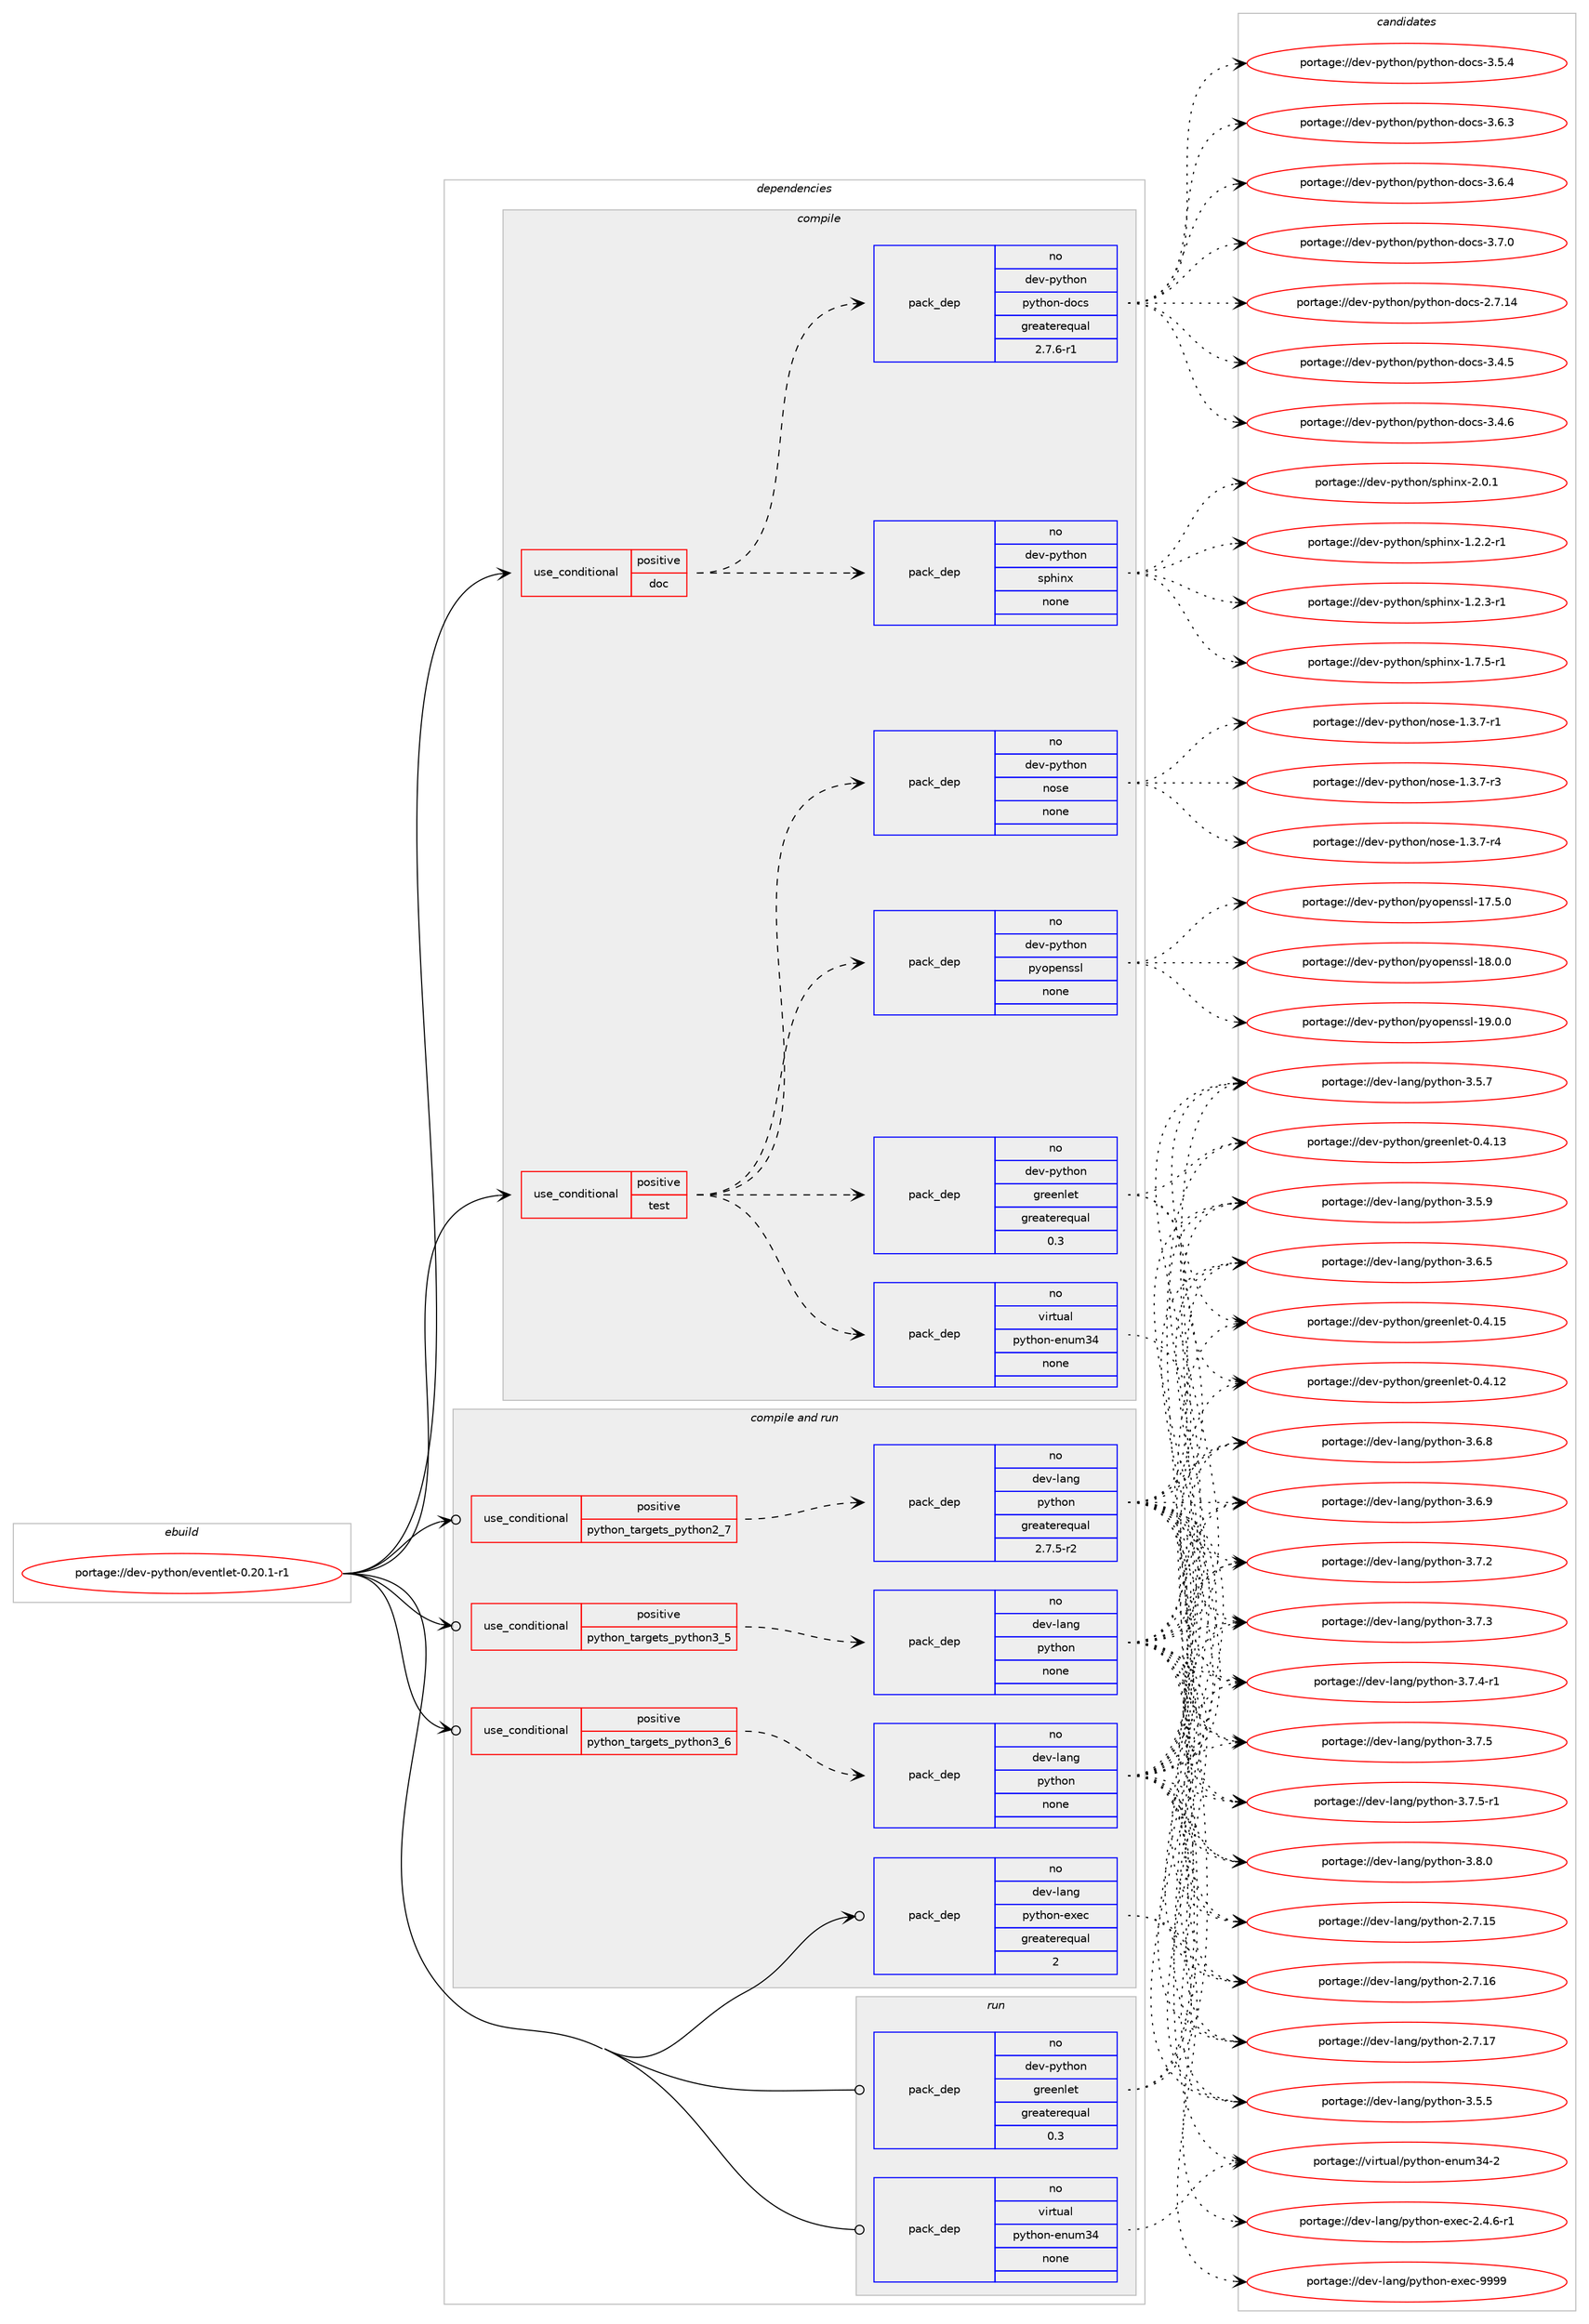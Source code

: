 digraph prolog {

# *************
# Graph options
# *************

newrank=true;
concentrate=true;
compound=true;
graph [rankdir=LR,fontname=Helvetica,fontsize=10,ranksep=1.5];#, ranksep=2.5, nodesep=0.2];
edge  [arrowhead=vee];
node  [fontname=Helvetica,fontsize=10];

# **********
# The ebuild
# **********

subgraph cluster_leftcol {
color=gray;
rank=same;
label=<<i>ebuild</i>>;
id [label="portage://dev-python/eventlet-0.20.1-r1", color=red, width=4, href="../dev-python/eventlet-0.20.1-r1.svg"];
}

# ****************
# The dependencies
# ****************

subgraph cluster_midcol {
color=gray;
label=<<i>dependencies</i>>;
subgraph cluster_compile {
fillcolor="#eeeeee";
style=filled;
label=<<i>compile</i>>;
subgraph cond28286 {
dependency138334 [label=<<TABLE BORDER="0" CELLBORDER="1" CELLSPACING="0" CELLPADDING="4"><TR><TD ROWSPAN="3" CELLPADDING="10">use_conditional</TD></TR><TR><TD>positive</TD></TR><TR><TD>doc</TD></TR></TABLE>>, shape=none, color=red];
subgraph pack106732 {
dependency138335 [label=<<TABLE BORDER="0" CELLBORDER="1" CELLSPACING="0" CELLPADDING="4" WIDTH="220"><TR><TD ROWSPAN="6" CELLPADDING="30">pack_dep</TD></TR><TR><TD WIDTH="110">no</TD></TR><TR><TD>dev-python</TD></TR><TR><TD>sphinx</TD></TR><TR><TD>none</TD></TR><TR><TD></TD></TR></TABLE>>, shape=none, color=blue];
}
dependency138334:e -> dependency138335:w [weight=20,style="dashed",arrowhead="vee"];
subgraph pack106733 {
dependency138336 [label=<<TABLE BORDER="0" CELLBORDER="1" CELLSPACING="0" CELLPADDING="4" WIDTH="220"><TR><TD ROWSPAN="6" CELLPADDING="30">pack_dep</TD></TR><TR><TD WIDTH="110">no</TD></TR><TR><TD>dev-python</TD></TR><TR><TD>python-docs</TD></TR><TR><TD>greaterequal</TD></TR><TR><TD>2.7.6-r1</TD></TR></TABLE>>, shape=none, color=blue];
}
dependency138334:e -> dependency138336:w [weight=20,style="dashed",arrowhead="vee"];
}
id:e -> dependency138334:w [weight=20,style="solid",arrowhead="vee"];
subgraph cond28287 {
dependency138337 [label=<<TABLE BORDER="0" CELLBORDER="1" CELLSPACING="0" CELLPADDING="4"><TR><TD ROWSPAN="3" CELLPADDING="10">use_conditional</TD></TR><TR><TD>positive</TD></TR><TR><TD>test</TD></TR></TABLE>>, shape=none, color=red];
subgraph pack106734 {
dependency138338 [label=<<TABLE BORDER="0" CELLBORDER="1" CELLSPACING="0" CELLPADDING="4" WIDTH="220"><TR><TD ROWSPAN="6" CELLPADDING="30">pack_dep</TD></TR><TR><TD WIDTH="110">no</TD></TR><TR><TD>dev-python</TD></TR><TR><TD>greenlet</TD></TR><TR><TD>greaterequal</TD></TR><TR><TD>0.3</TD></TR></TABLE>>, shape=none, color=blue];
}
dependency138337:e -> dependency138338:w [weight=20,style="dashed",arrowhead="vee"];
subgraph pack106735 {
dependency138339 [label=<<TABLE BORDER="0" CELLBORDER="1" CELLSPACING="0" CELLPADDING="4" WIDTH="220"><TR><TD ROWSPAN="6" CELLPADDING="30">pack_dep</TD></TR><TR><TD WIDTH="110">no</TD></TR><TR><TD>virtual</TD></TR><TR><TD>python-enum34</TD></TR><TR><TD>none</TD></TR><TR><TD></TD></TR></TABLE>>, shape=none, color=blue];
}
dependency138337:e -> dependency138339:w [weight=20,style="dashed",arrowhead="vee"];
subgraph pack106736 {
dependency138340 [label=<<TABLE BORDER="0" CELLBORDER="1" CELLSPACING="0" CELLPADDING="4" WIDTH="220"><TR><TD ROWSPAN="6" CELLPADDING="30">pack_dep</TD></TR><TR><TD WIDTH="110">no</TD></TR><TR><TD>dev-python</TD></TR><TR><TD>pyopenssl</TD></TR><TR><TD>none</TD></TR><TR><TD></TD></TR></TABLE>>, shape=none, color=blue];
}
dependency138337:e -> dependency138340:w [weight=20,style="dashed",arrowhead="vee"];
subgraph pack106737 {
dependency138341 [label=<<TABLE BORDER="0" CELLBORDER="1" CELLSPACING="0" CELLPADDING="4" WIDTH="220"><TR><TD ROWSPAN="6" CELLPADDING="30">pack_dep</TD></TR><TR><TD WIDTH="110">no</TD></TR><TR><TD>dev-python</TD></TR><TR><TD>nose</TD></TR><TR><TD>none</TD></TR><TR><TD></TD></TR></TABLE>>, shape=none, color=blue];
}
dependency138337:e -> dependency138341:w [weight=20,style="dashed",arrowhead="vee"];
}
id:e -> dependency138337:w [weight=20,style="solid",arrowhead="vee"];
}
subgraph cluster_compileandrun {
fillcolor="#eeeeee";
style=filled;
label=<<i>compile and run</i>>;
subgraph cond28288 {
dependency138342 [label=<<TABLE BORDER="0" CELLBORDER="1" CELLSPACING="0" CELLPADDING="4"><TR><TD ROWSPAN="3" CELLPADDING="10">use_conditional</TD></TR><TR><TD>positive</TD></TR><TR><TD>python_targets_python2_7</TD></TR></TABLE>>, shape=none, color=red];
subgraph pack106738 {
dependency138343 [label=<<TABLE BORDER="0" CELLBORDER="1" CELLSPACING="0" CELLPADDING="4" WIDTH="220"><TR><TD ROWSPAN="6" CELLPADDING="30">pack_dep</TD></TR><TR><TD WIDTH="110">no</TD></TR><TR><TD>dev-lang</TD></TR><TR><TD>python</TD></TR><TR><TD>greaterequal</TD></TR><TR><TD>2.7.5-r2</TD></TR></TABLE>>, shape=none, color=blue];
}
dependency138342:e -> dependency138343:w [weight=20,style="dashed",arrowhead="vee"];
}
id:e -> dependency138342:w [weight=20,style="solid",arrowhead="odotvee"];
subgraph cond28289 {
dependency138344 [label=<<TABLE BORDER="0" CELLBORDER="1" CELLSPACING="0" CELLPADDING="4"><TR><TD ROWSPAN="3" CELLPADDING="10">use_conditional</TD></TR><TR><TD>positive</TD></TR><TR><TD>python_targets_python3_5</TD></TR></TABLE>>, shape=none, color=red];
subgraph pack106739 {
dependency138345 [label=<<TABLE BORDER="0" CELLBORDER="1" CELLSPACING="0" CELLPADDING="4" WIDTH="220"><TR><TD ROWSPAN="6" CELLPADDING="30">pack_dep</TD></TR><TR><TD WIDTH="110">no</TD></TR><TR><TD>dev-lang</TD></TR><TR><TD>python</TD></TR><TR><TD>none</TD></TR><TR><TD></TD></TR></TABLE>>, shape=none, color=blue];
}
dependency138344:e -> dependency138345:w [weight=20,style="dashed",arrowhead="vee"];
}
id:e -> dependency138344:w [weight=20,style="solid",arrowhead="odotvee"];
subgraph cond28290 {
dependency138346 [label=<<TABLE BORDER="0" CELLBORDER="1" CELLSPACING="0" CELLPADDING="4"><TR><TD ROWSPAN="3" CELLPADDING="10">use_conditional</TD></TR><TR><TD>positive</TD></TR><TR><TD>python_targets_python3_6</TD></TR></TABLE>>, shape=none, color=red];
subgraph pack106740 {
dependency138347 [label=<<TABLE BORDER="0" CELLBORDER="1" CELLSPACING="0" CELLPADDING="4" WIDTH="220"><TR><TD ROWSPAN="6" CELLPADDING="30">pack_dep</TD></TR><TR><TD WIDTH="110">no</TD></TR><TR><TD>dev-lang</TD></TR><TR><TD>python</TD></TR><TR><TD>none</TD></TR><TR><TD></TD></TR></TABLE>>, shape=none, color=blue];
}
dependency138346:e -> dependency138347:w [weight=20,style="dashed",arrowhead="vee"];
}
id:e -> dependency138346:w [weight=20,style="solid",arrowhead="odotvee"];
subgraph pack106741 {
dependency138348 [label=<<TABLE BORDER="0" CELLBORDER="1" CELLSPACING="0" CELLPADDING="4" WIDTH="220"><TR><TD ROWSPAN="6" CELLPADDING="30">pack_dep</TD></TR><TR><TD WIDTH="110">no</TD></TR><TR><TD>dev-lang</TD></TR><TR><TD>python-exec</TD></TR><TR><TD>greaterequal</TD></TR><TR><TD>2</TD></TR></TABLE>>, shape=none, color=blue];
}
id:e -> dependency138348:w [weight=20,style="solid",arrowhead="odotvee"];
}
subgraph cluster_run {
fillcolor="#eeeeee";
style=filled;
label=<<i>run</i>>;
subgraph pack106742 {
dependency138349 [label=<<TABLE BORDER="0" CELLBORDER="1" CELLSPACING="0" CELLPADDING="4" WIDTH="220"><TR><TD ROWSPAN="6" CELLPADDING="30">pack_dep</TD></TR><TR><TD WIDTH="110">no</TD></TR><TR><TD>dev-python</TD></TR><TR><TD>greenlet</TD></TR><TR><TD>greaterequal</TD></TR><TR><TD>0.3</TD></TR></TABLE>>, shape=none, color=blue];
}
id:e -> dependency138349:w [weight=20,style="solid",arrowhead="odot"];
subgraph pack106743 {
dependency138350 [label=<<TABLE BORDER="0" CELLBORDER="1" CELLSPACING="0" CELLPADDING="4" WIDTH="220"><TR><TD ROWSPAN="6" CELLPADDING="30">pack_dep</TD></TR><TR><TD WIDTH="110">no</TD></TR><TR><TD>virtual</TD></TR><TR><TD>python-enum34</TD></TR><TR><TD>none</TD></TR><TR><TD></TD></TR></TABLE>>, shape=none, color=blue];
}
id:e -> dependency138350:w [weight=20,style="solid",arrowhead="odot"];
}
}

# **************
# The candidates
# **************

subgraph cluster_choices {
rank=same;
color=gray;
label=<<i>candidates</i>>;

subgraph choice106732 {
color=black;
nodesep=1;
choiceportage10010111845112121116104111110471151121041051101204549465046504511449 [label="portage://dev-python/sphinx-1.2.2-r1", color=red, width=4,href="../dev-python/sphinx-1.2.2-r1.svg"];
choiceportage10010111845112121116104111110471151121041051101204549465046514511449 [label="portage://dev-python/sphinx-1.2.3-r1", color=red, width=4,href="../dev-python/sphinx-1.2.3-r1.svg"];
choiceportage10010111845112121116104111110471151121041051101204549465546534511449 [label="portage://dev-python/sphinx-1.7.5-r1", color=red, width=4,href="../dev-python/sphinx-1.7.5-r1.svg"];
choiceportage1001011184511212111610411111047115112104105110120455046484649 [label="portage://dev-python/sphinx-2.0.1", color=red, width=4,href="../dev-python/sphinx-2.0.1.svg"];
dependency138335:e -> choiceportage10010111845112121116104111110471151121041051101204549465046504511449:w [style=dotted,weight="100"];
dependency138335:e -> choiceportage10010111845112121116104111110471151121041051101204549465046514511449:w [style=dotted,weight="100"];
dependency138335:e -> choiceportage10010111845112121116104111110471151121041051101204549465546534511449:w [style=dotted,weight="100"];
dependency138335:e -> choiceportage1001011184511212111610411111047115112104105110120455046484649:w [style=dotted,weight="100"];
}
subgraph choice106733 {
color=black;
nodesep=1;
choiceportage1001011184511212111610411111047112121116104111110451001119911545504655464952 [label="portage://dev-python/python-docs-2.7.14", color=red, width=4,href="../dev-python/python-docs-2.7.14.svg"];
choiceportage10010111845112121116104111110471121211161041111104510011199115455146524653 [label="portage://dev-python/python-docs-3.4.5", color=red, width=4,href="../dev-python/python-docs-3.4.5.svg"];
choiceportage10010111845112121116104111110471121211161041111104510011199115455146524654 [label="portage://dev-python/python-docs-3.4.6", color=red, width=4,href="../dev-python/python-docs-3.4.6.svg"];
choiceportage10010111845112121116104111110471121211161041111104510011199115455146534652 [label="portage://dev-python/python-docs-3.5.4", color=red, width=4,href="../dev-python/python-docs-3.5.4.svg"];
choiceportage10010111845112121116104111110471121211161041111104510011199115455146544651 [label="portage://dev-python/python-docs-3.6.3", color=red, width=4,href="../dev-python/python-docs-3.6.3.svg"];
choiceportage10010111845112121116104111110471121211161041111104510011199115455146544652 [label="portage://dev-python/python-docs-3.6.4", color=red, width=4,href="../dev-python/python-docs-3.6.4.svg"];
choiceportage10010111845112121116104111110471121211161041111104510011199115455146554648 [label="portage://dev-python/python-docs-3.7.0", color=red, width=4,href="../dev-python/python-docs-3.7.0.svg"];
dependency138336:e -> choiceportage1001011184511212111610411111047112121116104111110451001119911545504655464952:w [style=dotted,weight="100"];
dependency138336:e -> choiceportage10010111845112121116104111110471121211161041111104510011199115455146524653:w [style=dotted,weight="100"];
dependency138336:e -> choiceportage10010111845112121116104111110471121211161041111104510011199115455146524654:w [style=dotted,weight="100"];
dependency138336:e -> choiceportage10010111845112121116104111110471121211161041111104510011199115455146534652:w [style=dotted,weight="100"];
dependency138336:e -> choiceportage10010111845112121116104111110471121211161041111104510011199115455146544651:w [style=dotted,weight="100"];
dependency138336:e -> choiceportage10010111845112121116104111110471121211161041111104510011199115455146544652:w [style=dotted,weight="100"];
dependency138336:e -> choiceportage10010111845112121116104111110471121211161041111104510011199115455146554648:w [style=dotted,weight="100"];
}
subgraph choice106734 {
color=black;
nodesep=1;
choiceportage100101118451121211161041111104710311410110111010810111645484652464950 [label="portage://dev-python/greenlet-0.4.12", color=red, width=4,href="../dev-python/greenlet-0.4.12.svg"];
choiceportage100101118451121211161041111104710311410110111010810111645484652464951 [label="portage://dev-python/greenlet-0.4.13", color=red, width=4,href="../dev-python/greenlet-0.4.13.svg"];
choiceportage100101118451121211161041111104710311410110111010810111645484652464953 [label="portage://dev-python/greenlet-0.4.15", color=red, width=4,href="../dev-python/greenlet-0.4.15.svg"];
dependency138338:e -> choiceportage100101118451121211161041111104710311410110111010810111645484652464950:w [style=dotted,weight="100"];
dependency138338:e -> choiceportage100101118451121211161041111104710311410110111010810111645484652464951:w [style=dotted,weight="100"];
dependency138338:e -> choiceportage100101118451121211161041111104710311410110111010810111645484652464953:w [style=dotted,weight="100"];
}
subgraph choice106735 {
color=black;
nodesep=1;
choiceportage11810511411611797108471121211161041111104510111011710951524550 [label="portage://virtual/python-enum34-2", color=red, width=4,href="../virtual/python-enum34-2.svg"];
dependency138339:e -> choiceportage11810511411611797108471121211161041111104510111011710951524550:w [style=dotted,weight="100"];
}
subgraph choice106736 {
color=black;
nodesep=1;
choiceportage100101118451121211161041111104711212111111210111011511510845495546534648 [label="portage://dev-python/pyopenssl-17.5.0", color=red, width=4,href="../dev-python/pyopenssl-17.5.0.svg"];
choiceportage100101118451121211161041111104711212111111210111011511510845495646484648 [label="portage://dev-python/pyopenssl-18.0.0", color=red, width=4,href="../dev-python/pyopenssl-18.0.0.svg"];
choiceportage100101118451121211161041111104711212111111210111011511510845495746484648 [label="portage://dev-python/pyopenssl-19.0.0", color=red, width=4,href="../dev-python/pyopenssl-19.0.0.svg"];
dependency138340:e -> choiceportage100101118451121211161041111104711212111111210111011511510845495546534648:w [style=dotted,weight="100"];
dependency138340:e -> choiceportage100101118451121211161041111104711212111111210111011511510845495646484648:w [style=dotted,weight="100"];
dependency138340:e -> choiceportage100101118451121211161041111104711212111111210111011511510845495746484648:w [style=dotted,weight="100"];
}
subgraph choice106737 {
color=black;
nodesep=1;
choiceportage10010111845112121116104111110471101111151014549465146554511449 [label="portage://dev-python/nose-1.3.7-r1", color=red, width=4,href="../dev-python/nose-1.3.7-r1.svg"];
choiceportage10010111845112121116104111110471101111151014549465146554511451 [label="portage://dev-python/nose-1.3.7-r3", color=red, width=4,href="../dev-python/nose-1.3.7-r3.svg"];
choiceportage10010111845112121116104111110471101111151014549465146554511452 [label="portage://dev-python/nose-1.3.7-r4", color=red, width=4,href="../dev-python/nose-1.3.7-r4.svg"];
dependency138341:e -> choiceportage10010111845112121116104111110471101111151014549465146554511449:w [style=dotted,weight="100"];
dependency138341:e -> choiceportage10010111845112121116104111110471101111151014549465146554511451:w [style=dotted,weight="100"];
dependency138341:e -> choiceportage10010111845112121116104111110471101111151014549465146554511452:w [style=dotted,weight="100"];
}
subgraph choice106738 {
color=black;
nodesep=1;
choiceportage10010111845108971101034711212111610411111045504655464953 [label="portage://dev-lang/python-2.7.15", color=red, width=4,href="../dev-lang/python-2.7.15.svg"];
choiceportage10010111845108971101034711212111610411111045504655464954 [label="portage://dev-lang/python-2.7.16", color=red, width=4,href="../dev-lang/python-2.7.16.svg"];
choiceportage10010111845108971101034711212111610411111045504655464955 [label="portage://dev-lang/python-2.7.17", color=red, width=4,href="../dev-lang/python-2.7.17.svg"];
choiceportage100101118451089711010347112121116104111110455146534653 [label="portage://dev-lang/python-3.5.5", color=red, width=4,href="../dev-lang/python-3.5.5.svg"];
choiceportage100101118451089711010347112121116104111110455146534655 [label="portage://dev-lang/python-3.5.7", color=red, width=4,href="../dev-lang/python-3.5.7.svg"];
choiceportage100101118451089711010347112121116104111110455146534657 [label="portage://dev-lang/python-3.5.9", color=red, width=4,href="../dev-lang/python-3.5.9.svg"];
choiceportage100101118451089711010347112121116104111110455146544653 [label="portage://dev-lang/python-3.6.5", color=red, width=4,href="../dev-lang/python-3.6.5.svg"];
choiceportage100101118451089711010347112121116104111110455146544656 [label="portage://dev-lang/python-3.6.8", color=red, width=4,href="../dev-lang/python-3.6.8.svg"];
choiceportage100101118451089711010347112121116104111110455146544657 [label="portage://dev-lang/python-3.6.9", color=red, width=4,href="../dev-lang/python-3.6.9.svg"];
choiceportage100101118451089711010347112121116104111110455146554650 [label="portage://dev-lang/python-3.7.2", color=red, width=4,href="../dev-lang/python-3.7.2.svg"];
choiceportage100101118451089711010347112121116104111110455146554651 [label="portage://dev-lang/python-3.7.3", color=red, width=4,href="../dev-lang/python-3.7.3.svg"];
choiceportage1001011184510897110103471121211161041111104551465546524511449 [label="portage://dev-lang/python-3.7.4-r1", color=red, width=4,href="../dev-lang/python-3.7.4-r1.svg"];
choiceportage100101118451089711010347112121116104111110455146554653 [label="portage://dev-lang/python-3.7.5", color=red, width=4,href="../dev-lang/python-3.7.5.svg"];
choiceportage1001011184510897110103471121211161041111104551465546534511449 [label="portage://dev-lang/python-3.7.5-r1", color=red, width=4,href="../dev-lang/python-3.7.5-r1.svg"];
choiceportage100101118451089711010347112121116104111110455146564648 [label="portage://dev-lang/python-3.8.0", color=red, width=4,href="../dev-lang/python-3.8.0.svg"];
dependency138343:e -> choiceportage10010111845108971101034711212111610411111045504655464953:w [style=dotted,weight="100"];
dependency138343:e -> choiceportage10010111845108971101034711212111610411111045504655464954:w [style=dotted,weight="100"];
dependency138343:e -> choiceportage10010111845108971101034711212111610411111045504655464955:w [style=dotted,weight="100"];
dependency138343:e -> choiceportage100101118451089711010347112121116104111110455146534653:w [style=dotted,weight="100"];
dependency138343:e -> choiceportage100101118451089711010347112121116104111110455146534655:w [style=dotted,weight="100"];
dependency138343:e -> choiceportage100101118451089711010347112121116104111110455146534657:w [style=dotted,weight="100"];
dependency138343:e -> choiceportage100101118451089711010347112121116104111110455146544653:w [style=dotted,weight="100"];
dependency138343:e -> choiceportage100101118451089711010347112121116104111110455146544656:w [style=dotted,weight="100"];
dependency138343:e -> choiceportage100101118451089711010347112121116104111110455146544657:w [style=dotted,weight="100"];
dependency138343:e -> choiceportage100101118451089711010347112121116104111110455146554650:w [style=dotted,weight="100"];
dependency138343:e -> choiceportage100101118451089711010347112121116104111110455146554651:w [style=dotted,weight="100"];
dependency138343:e -> choiceportage1001011184510897110103471121211161041111104551465546524511449:w [style=dotted,weight="100"];
dependency138343:e -> choiceportage100101118451089711010347112121116104111110455146554653:w [style=dotted,weight="100"];
dependency138343:e -> choiceportage1001011184510897110103471121211161041111104551465546534511449:w [style=dotted,weight="100"];
dependency138343:e -> choiceportage100101118451089711010347112121116104111110455146564648:w [style=dotted,weight="100"];
}
subgraph choice106739 {
color=black;
nodesep=1;
choiceportage10010111845108971101034711212111610411111045504655464953 [label="portage://dev-lang/python-2.7.15", color=red, width=4,href="../dev-lang/python-2.7.15.svg"];
choiceportage10010111845108971101034711212111610411111045504655464954 [label="portage://dev-lang/python-2.7.16", color=red, width=4,href="../dev-lang/python-2.7.16.svg"];
choiceportage10010111845108971101034711212111610411111045504655464955 [label="portage://dev-lang/python-2.7.17", color=red, width=4,href="../dev-lang/python-2.7.17.svg"];
choiceportage100101118451089711010347112121116104111110455146534653 [label="portage://dev-lang/python-3.5.5", color=red, width=4,href="../dev-lang/python-3.5.5.svg"];
choiceportage100101118451089711010347112121116104111110455146534655 [label="portage://dev-lang/python-3.5.7", color=red, width=4,href="../dev-lang/python-3.5.7.svg"];
choiceportage100101118451089711010347112121116104111110455146534657 [label="portage://dev-lang/python-3.5.9", color=red, width=4,href="../dev-lang/python-3.5.9.svg"];
choiceportage100101118451089711010347112121116104111110455146544653 [label="portage://dev-lang/python-3.6.5", color=red, width=4,href="../dev-lang/python-3.6.5.svg"];
choiceportage100101118451089711010347112121116104111110455146544656 [label="portage://dev-lang/python-3.6.8", color=red, width=4,href="../dev-lang/python-3.6.8.svg"];
choiceportage100101118451089711010347112121116104111110455146544657 [label="portage://dev-lang/python-3.6.9", color=red, width=4,href="../dev-lang/python-3.6.9.svg"];
choiceportage100101118451089711010347112121116104111110455146554650 [label="portage://dev-lang/python-3.7.2", color=red, width=4,href="../dev-lang/python-3.7.2.svg"];
choiceportage100101118451089711010347112121116104111110455146554651 [label="portage://dev-lang/python-3.7.3", color=red, width=4,href="../dev-lang/python-3.7.3.svg"];
choiceportage1001011184510897110103471121211161041111104551465546524511449 [label="portage://dev-lang/python-3.7.4-r1", color=red, width=4,href="../dev-lang/python-3.7.4-r1.svg"];
choiceportage100101118451089711010347112121116104111110455146554653 [label="portage://dev-lang/python-3.7.5", color=red, width=4,href="../dev-lang/python-3.7.5.svg"];
choiceportage1001011184510897110103471121211161041111104551465546534511449 [label="portage://dev-lang/python-3.7.5-r1", color=red, width=4,href="../dev-lang/python-3.7.5-r1.svg"];
choiceportage100101118451089711010347112121116104111110455146564648 [label="portage://dev-lang/python-3.8.0", color=red, width=4,href="../dev-lang/python-3.8.0.svg"];
dependency138345:e -> choiceportage10010111845108971101034711212111610411111045504655464953:w [style=dotted,weight="100"];
dependency138345:e -> choiceportage10010111845108971101034711212111610411111045504655464954:w [style=dotted,weight="100"];
dependency138345:e -> choiceportage10010111845108971101034711212111610411111045504655464955:w [style=dotted,weight="100"];
dependency138345:e -> choiceportage100101118451089711010347112121116104111110455146534653:w [style=dotted,weight="100"];
dependency138345:e -> choiceportage100101118451089711010347112121116104111110455146534655:w [style=dotted,weight="100"];
dependency138345:e -> choiceportage100101118451089711010347112121116104111110455146534657:w [style=dotted,weight="100"];
dependency138345:e -> choiceportage100101118451089711010347112121116104111110455146544653:w [style=dotted,weight="100"];
dependency138345:e -> choiceportage100101118451089711010347112121116104111110455146544656:w [style=dotted,weight="100"];
dependency138345:e -> choiceportage100101118451089711010347112121116104111110455146544657:w [style=dotted,weight="100"];
dependency138345:e -> choiceportage100101118451089711010347112121116104111110455146554650:w [style=dotted,weight="100"];
dependency138345:e -> choiceportage100101118451089711010347112121116104111110455146554651:w [style=dotted,weight="100"];
dependency138345:e -> choiceportage1001011184510897110103471121211161041111104551465546524511449:w [style=dotted,weight="100"];
dependency138345:e -> choiceportage100101118451089711010347112121116104111110455146554653:w [style=dotted,weight="100"];
dependency138345:e -> choiceportage1001011184510897110103471121211161041111104551465546534511449:w [style=dotted,weight="100"];
dependency138345:e -> choiceportage100101118451089711010347112121116104111110455146564648:w [style=dotted,weight="100"];
}
subgraph choice106740 {
color=black;
nodesep=1;
choiceportage10010111845108971101034711212111610411111045504655464953 [label="portage://dev-lang/python-2.7.15", color=red, width=4,href="../dev-lang/python-2.7.15.svg"];
choiceportage10010111845108971101034711212111610411111045504655464954 [label="portage://dev-lang/python-2.7.16", color=red, width=4,href="../dev-lang/python-2.7.16.svg"];
choiceportage10010111845108971101034711212111610411111045504655464955 [label="portage://dev-lang/python-2.7.17", color=red, width=4,href="../dev-lang/python-2.7.17.svg"];
choiceportage100101118451089711010347112121116104111110455146534653 [label="portage://dev-lang/python-3.5.5", color=red, width=4,href="../dev-lang/python-3.5.5.svg"];
choiceportage100101118451089711010347112121116104111110455146534655 [label="portage://dev-lang/python-3.5.7", color=red, width=4,href="../dev-lang/python-3.5.7.svg"];
choiceportage100101118451089711010347112121116104111110455146534657 [label="portage://dev-lang/python-3.5.9", color=red, width=4,href="../dev-lang/python-3.5.9.svg"];
choiceportage100101118451089711010347112121116104111110455146544653 [label="portage://dev-lang/python-3.6.5", color=red, width=4,href="../dev-lang/python-3.6.5.svg"];
choiceportage100101118451089711010347112121116104111110455146544656 [label="portage://dev-lang/python-3.6.8", color=red, width=4,href="../dev-lang/python-3.6.8.svg"];
choiceportage100101118451089711010347112121116104111110455146544657 [label="portage://dev-lang/python-3.6.9", color=red, width=4,href="../dev-lang/python-3.6.9.svg"];
choiceportage100101118451089711010347112121116104111110455146554650 [label="portage://dev-lang/python-3.7.2", color=red, width=4,href="../dev-lang/python-3.7.2.svg"];
choiceportage100101118451089711010347112121116104111110455146554651 [label="portage://dev-lang/python-3.7.3", color=red, width=4,href="../dev-lang/python-3.7.3.svg"];
choiceportage1001011184510897110103471121211161041111104551465546524511449 [label="portage://dev-lang/python-3.7.4-r1", color=red, width=4,href="../dev-lang/python-3.7.4-r1.svg"];
choiceportage100101118451089711010347112121116104111110455146554653 [label="portage://dev-lang/python-3.7.5", color=red, width=4,href="../dev-lang/python-3.7.5.svg"];
choiceportage1001011184510897110103471121211161041111104551465546534511449 [label="portage://dev-lang/python-3.7.5-r1", color=red, width=4,href="../dev-lang/python-3.7.5-r1.svg"];
choiceportage100101118451089711010347112121116104111110455146564648 [label="portage://dev-lang/python-3.8.0", color=red, width=4,href="../dev-lang/python-3.8.0.svg"];
dependency138347:e -> choiceportage10010111845108971101034711212111610411111045504655464953:w [style=dotted,weight="100"];
dependency138347:e -> choiceportage10010111845108971101034711212111610411111045504655464954:w [style=dotted,weight="100"];
dependency138347:e -> choiceportage10010111845108971101034711212111610411111045504655464955:w [style=dotted,weight="100"];
dependency138347:e -> choiceportage100101118451089711010347112121116104111110455146534653:w [style=dotted,weight="100"];
dependency138347:e -> choiceportage100101118451089711010347112121116104111110455146534655:w [style=dotted,weight="100"];
dependency138347:e -> choiceportage100101118451089711010347112121116104111110455146534657:w [style=dotted,weight="100"];
dependency138347:e -> choiceportage100101118451089711010347112121116104111110455146544653:w [style=dotted,weight="100"];
dependency138347:e -> choiceportage100101118451089711010347112121116104111110455146544656:w [style=dotted,weight="100"];
dependency138347:e -> choiceportage100101118451089711010347112121116104111110455146544657:w [style=dotted,weight="100"];
dependency138347:e -> choiceportage100101118451089711010347112121116104111110455146554650:w [style=dotted,weight="100"];
dependency138347:e -> choiceportage100101118451089711010347112121116104111110455146554651:w [style=dotted,weight="100"];
dependency138347:e -> choiceportage1001011184510897110103471121211161041111104551465546524511449:w [style=dotted,weight="100"];
dependency138347:e -> choiceportage100101118451089711010347112121116104111110455146554653:w [style=dotted,weight="100"];
dependency138347:e -> choiceportage1001011184510897110103471121211161041111104551465546534511449:w [style=dotted,weight="100"];
dependency138347:e -> choiceportage100101118451089711010347112121116104111110455146564648:w [style=dotted,weight="100"];
}
subgraph choice106741 {
color=black;
nodesep=1;
choiceportage10010111845108971101034711212111610411111045101120101994550465246544511449 [label="portage://dev-lang/python-exec-2.4.6-r1", color=red, width=4,href="../dev-lang/python-exec-2.4.6-r1.svg"];
choiceportage10010111845108971101034711212111610411111045101120101994557575757 [label="portage://dev-lang/python-exec-9999", color=red, width=4,href="../dev-lang/python-exec-9999.svg"];
dependency138348:e -> choiceportage10010111845108971101034711212111610411111045101120101994550465246544511449:w [style=dotted,weight="100"];
dependency138348:e -> choiceportage10010111845108971101034711212111610411111045101120101994557575757:w [style=dotted,weight="100"];
}
subgraph choice106742 {
color=black;
nodesep=1;
choiceportage100101118451121211161041111104710311410110111010810111645484652464950 [label="portage://dev-python/greenlet-0.4.12", color=red, width=4,href="../dev-python/greenlet-0.4.12.svg"];
choiceportage100101118451121211161041111104710311410110111010810111645484652464951 [label="portage://dev-python/greenlet-0.4.13", color=red, width=4,href="../dev-python/greenlet-0.4.13.svg"];
choiceportage100101118451121211161041111104710311410110111010810111645484652464953 [label="portage://dev-python/greenlet-0.4.15", color=red, width=4,href="../dev-python/greenlet-0.4.15.svg"];
dependency138349:e -> choiceportage100101118451121211161041111104710311410110111010810111645484652464950:w [style=dotted,weight="100"];
dependency138349:e -> choiceportage100101118451121211161041111104710311410110111010810111645484652464951:w [style=dotted,weight="100"];
dependency138349:e -> choiceportage100101118451121211161041111104710311410110111010810111645484652464953:w [style=dotted,weight="100"];
}
subgraph choice106743 {
color=black;
nodesep=1;
choiceportage11810511411611797108471121211161041111104510111011710951524550 [label="portage://virtual/python-enum34-2", color=red, width=4,href="../virtual/python-enum34-2.svg"];
dependency138350:e -> choiceportage11810511411611797108471121211161041111104510111011710951524550:w [style=dotted,weight="100"];
}
}

}
